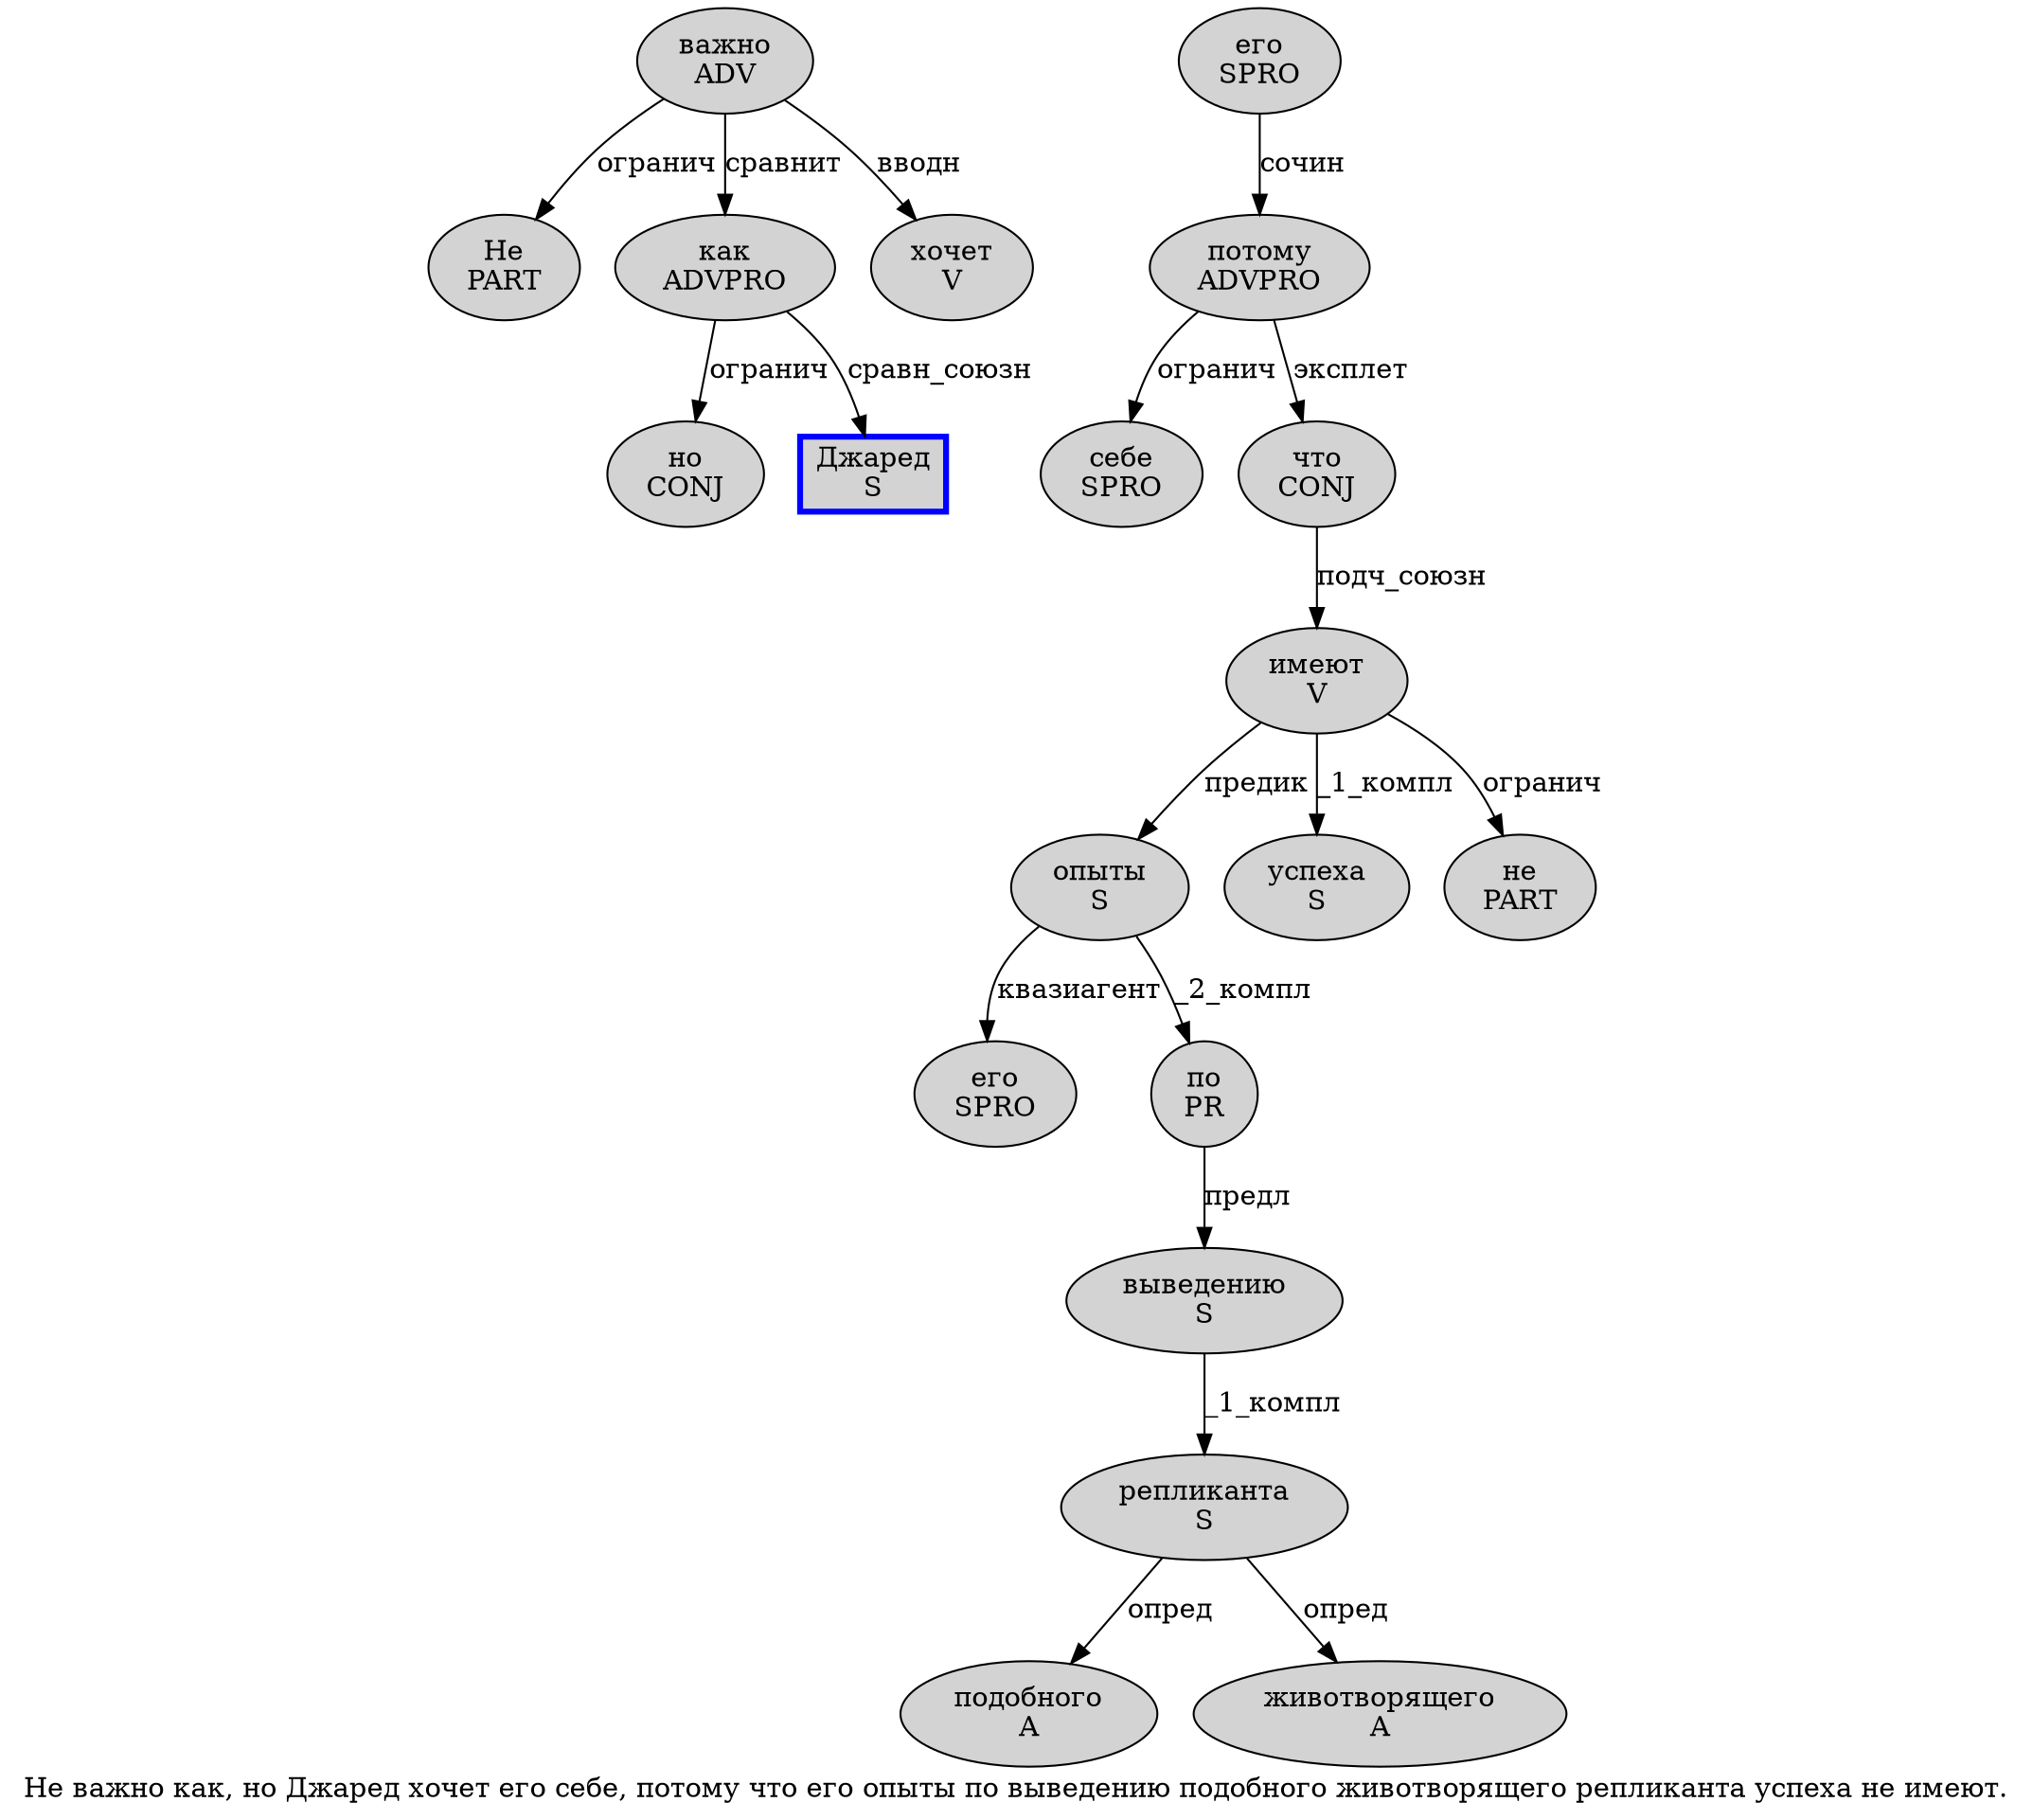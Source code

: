 digraph SENTENCE_2751 {
	graph [label="Не важно как, но Джаред хочет его себе, потому что его опыты по выведению подобного животворящего репликанта успеха не имеют."]
	node [style=filled]
		0 [label="Не
PART" color="" fillcolor=lightgray penwidth=1 shape=ellipse]
		1 [label="важно
ADV" color="" fillcolor=lightgray penwidth=1 shape=ellipse]
		2 [label="как
ADVPRO" color="" fillcolor=lightgray penwidth=1 shape=ellipse]
		4 [label="но
CONJ" color="" fillcolor=lightgray penwidth=1 shape=ellipse]
		5 [label="Джаред
S" color=blue fillcolor=lightgray penwidth=3 shape=box]
		6 [label="хочет
V" color="" fillcolor=lightgray penwidth=1 shape=ellipse]
		7 [label="его
SPRO" color="" fillcolor=lightgray penwidth=1 shape=ellipse]
		8 [label="себе
SPRO" color="" fillcolor=lightgray penwidth=1 shape=ellipse]
		10 [label="потому
ADVPRO" color="" fillcolor=lightgray penwidth=1 shape=ellipse]
		11 [label="что
CONJ" color="" fillcolor=lightgray penwidth=1 shape=ellipse]
		12 [label="его
SPRO" color="" fillcolor=lightgray penwidth=1 shape=ellipse]
		13 [label="опыты
S" color="" fillcolor=lightgray penwidth=1 shape=ellipse]
		14 [label="по
PR" color="" fillcolor=lightgray penwidth=1 shape=ellipse]
		15 [label="выведению
S" color="" fillcolor=lightgray penwidth=1 shape=ellipse]
		16 [label="подобного
A" color="" fillcolor=lightgray penwidth=1 shape=ellipse]
		17 [label="животворящего
A" color="" fillcolor=lightgray penwidth=1 shape=ellipse]
		18 [label="репликанта
S" color="" fillcolor=lightgray penwidth=1 shape=ellipse]
		19 [label="успеха
S" color="" fillcolor=lightgray penwidth=1 shape=ellipse]
		20 [label="не
PART" color="" fillcolor=lightgray penwidth=1 shape=ellipse]
		21 [label="имеют
V" color="" fillcolor=lightgray penwidth=1 shape=ellipse]
			10 -> 8 [label="огранич"]
			10 -> 11 [label="эксплет"]
			11 -> 21 [label="подч_союзн"]
			7 -> 10 [label="сочин"]
			21 -> 13 [label="предик"]
			21 -> 19 [label="_1_компл"]
			21 -> 20 [label="огранич"]
			15 -> 18 [label="_1_компл"]
			14 -> 15 [label="предл"]
			13 -> 12 [label="квазиагент"]
			13 -> 14 [label="_2_компл"]
			18 -> 16 [label="опред"]
			18 -> 17 [label="опред"]
			1 -> 0 [label="огранич"]
			1 -> 2 [label="сравнит"]
			1 -> 6 [label="вводн"]
			2 -> 4 [label="огранич"]
			2 -> 5 [label="сравн_союзн"]
}